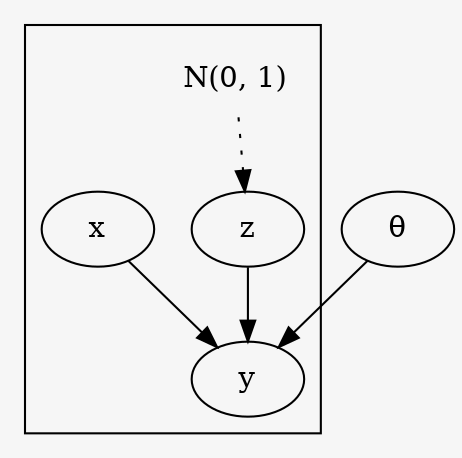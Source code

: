 digraph {
    graph [rankdir=TB bgcolor="#f6f6f6"];
    subgraph cluster_A {
        N -> z [style=dotted];
        {z x} -> y;
        N [label="N(0, 1)" shape=plaintext];
    }
    theta -> y;
    theta [label="θ"];
}

